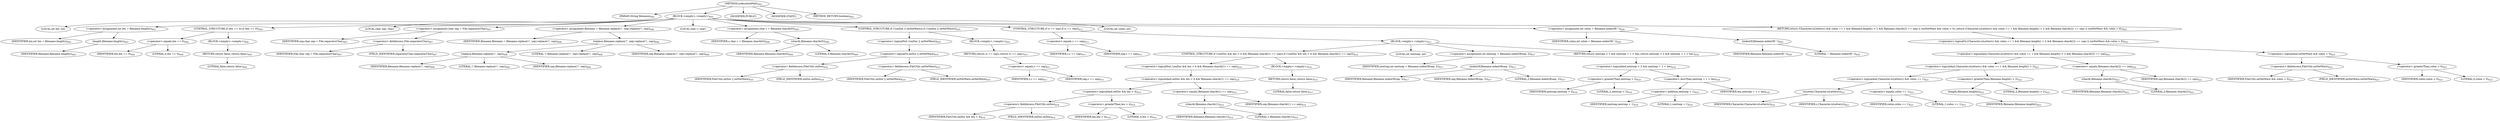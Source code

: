 digraph "isAbsolutePath" {  
"791" [label = <(METHOD,isAbsolutePath)<SUB>602</SUB>> ]
"792" [label = <(PARAM,String filename)<SUB>602</SUB>> ]
"793" [label = <(BLOCK,&lt;empty&gt;,&lt;empty&gt;)<SUB>602</SUB>> ]
"794" [label = <(LOCAL,int len: int)> ]
"795" [label = <(&lt;operator&gt;.assignment,int len = filename.length())<SUB>603</SUB>> ]
"796" [label = <(IDENTIFIER,len,int len = filename.length())<SUB>603</SUB>> ]
"797" [label = <(length,filename.length())<SUB>603</SUB>> ]
"798" [label = <(IDENTIFIER,filename,filename.length())<SUB>603</SUB>> ]
"799" [label = <(CONTROL_STRUCTURE,if (len == 0),if (len == 0))<SUB>604</SUB>> ]
"800" [label = <(&lt;operator&gt;.equals,len == 0)<SUB>604</SUB>> ]
"801" [label = <(IDENTIFIER,len,len == 0)<SUB>604</SUB>> ]
"802" [label = <(LITERAL,0,len == 0)<SUB>604</SUB>> ]
"803" [label = <(BLOCK,&lt;empty&gt;,&lt;empty&gt;)<SUB>604</SUB>> ]
"804" [label = <(RETURN,return false;,return false;)<SUB>605</SUB>> ]
"805" [label = <(LITERAL,false,return false;)<SUB>605</SUB>> ]
"806" [label = <(LOCAL,char sep: char)> ]
"807" [label = <(&lt;operator&gt;.assignment,char sep = File.separatorChar)<SUB>607</SUB>> ]
"808" [label = <(IDENTIFIER,sep,char sep = File.separatorChar)<SUB>607</SUB>> ]
"809" [label = <(&lt;operator&gt;.fieldAccess,File.separatorChar)<SUB>607</SUB>> ]
"810" [label = <(IDENTIFIER,File,char sep = File.separatorChar)<SUB>607</SUB>> ]
"811" [label = <(FIELD_IDENTIFIER,separatorChar,separatorChar)<SUB>607</SUB>> ]
"812" [label = <(&lt;operator&gt;.assignment,filename = filename.replace('/', sep).replace('\\', sep))<SUB>608</SUB>> ]
"813" [label = <(IDENTIFIER,filename,filename = filename.replace('/', sep).replace('\\', sep))<SUB>608</SUB>> ]
"814" [label = <(replace,filename.replace('/', sep).replace('\\', sep))<SUB>608</SUB>> ]
"815" [label = <(replace,filename.replace('/', sep))<SUB>608</SUB>> ]
"816" [label = <(IDENTIFIER,filename,filename.replace('/', sep))<SUB>608</SUB>> ]
"817" [label = <(LITERAL,'/',filename.replace('/', sep))<SUB>608</SUB>> ]
"818" [label = <(IDENTIFIER,sep,filename.replace('/', sep))<SUB>608</SUB>> ]
"819" [label = <(LITERAL,'\\',filename.replace('/', sep).replace('\\', sep))<SUB>608</SUB>> ]
"820" [label = <(IDENTIFIER,sep,filename.replace('/', sep).replace('\\', sep))<SUB>608</SUB>> ]
"821" [label = <(LOCAL,char c: char)> ]
"822" [label = <(&lt;operator&gt;.assignment,char c = filename.charAt(0))<SUB>609</SUB>> ]
"823" [label = <(IDENTIFIER,c,char c = filename.charAt(0))<SUB>609</SUB>> ]
"824" [label = <(charAt,filename.charAt(0))<SUB>609</SUB>> ]
"825" [label = <(IDENTIFIER,filename,filename.charAt(0))<SUB>609</SUB>> ]
"826" [label = <(LITERAL,0,filename.charAt(0))<SUB>609</SUB>> ]
"827" [label = <(CONTROL_STRUCTURE,if (!(onDos || onNetWare)),if (!(onDos || onNetWare)))<SUB>610</SUB>> ]
"828" [label = <(&lt;operator&gt;.logicalNot,!(onDos || onNetWare))<SUB>610</SUB>> ]
"829" [label = <(&lt;operator&gt;.logicalOr,onDos || onNetWare)<SUB>610</SUB>> ]
"830" [label = <(&lt;operator&gt;.fieldAccess,FileUtils.onDos)<SUB>610</SUB>> ]
"831" [label = <(IDENTIFIER,FileUtils,onDos || onNetWare)<SUB>610</SUB>> ]
"832" [label = <(FIELD_IDENTIFIER,onDos,onDos)<SUB>610</SUB>> ]
"833" [label = <(&lt;operator&gt;.fieldAccess,FileUtils.onNetWare)<SUB>610</SUB>> ]
"834" [label = <(IDENTIFIER,FileUtils,onDos || onNetWare)<SUB>610</SUB>> ]
"835" [label = <(FIELD_IDENTIFIER,onNetWare,onNetWare)<SUB>610</SUB>> ]
"836" [label = <(BLOCK,&lt;empty&gt;,&lt;empty&gt;)<SUB>610</SUB>> ]
"837" [label = <(RETURN,return (c == sep);,return (c == sep);)<SUB>611</SUB>> ]
"838" [label = <(&lt;operator&gt;.equals,c == sep)<SUB>611</SUB>> ]
"839" [label = <(IDENTIFIER,c,c == sep)<SUB>611</SUB>> ]
"840" [label = <(IDENTIFIER,sep,c == sep)<SUB>611</SUB>> ]
"841" [label = <(CONTROL_STRUCTURE,if (c == sep),if (c == sep))<SUB>613</SUB>> ]
"842" [label = <(&lt;operator&gt;.equals,c == sep)<SUB>613</SUB>> ]
"843" [label = <(IDENTIFIER,c,c == sep)<SUB>613</SUB>> ]
"844" [label = <(IDENTIFIER,sep,c == sep)<SUB>613</SUB>> ]
"845" [label = <(BLOCK,&lt;empty&gt;,&lt;empty&gt;)<SUB>613</SUB>> ]
"846" [label = <(CONTROL_STRUCTURE,if (!(onDos &amp;&amp; len &gt; 4 &amp;&amp; filename.charAt(1) == sep)),if (!(onDos &amp;&amp; len &gt; 4 &amp;&amp; filename.charAt(1) == sep)))<SUB>614</SUB>> ]
"847" [label = <(&lt;operator&gt;.logicalNot,!(onDos &amp;&amp; len &gt; 4 &amp;&amp; filename.charAt(1) == sep))<SUB>614</SUB>> ]
"848" [label = <(&lt;operator&gt;.logicalAnd,onDos &amp;&amp; len &gt; 4 &amp;&amp; filename.charAt(1) == sep)<SUB>614</SUB>> ]
"849" [label = <(&lt;operator&gt;.logicalAnd,onDos &amp;&amp; len &gt; 4)<SUB>614</SUB>> ]
"850" [label = <(&lt;operator&gt;.fieldAccess,FileUtils.onDos)<SUB>614</SUB>> ]
"851" [label = <(IDENTIFIER,FileUtils,onDos &amp;&amp; len &gt; 4)<SUB>614</SUB>> ]
"852" [label = <(FIELD_IDENTIFIER,onDos,onDos)<SUB>614</SUB>> ]
"853" [label = <(&lt;operator&gt;.greaterThan,len &gt; 4)<SUB>614</SUB>> ]
"854" [label = <(IDENTIFIER,len,len &gt; 4)<SUB>614</SUB>> ]
"855" [label = <(LITERAL,4,len &gt; 4)<SUB>614</SUB>> ]
"856" [label = <(&lt;operator&gt;.equals,filename.charAt(1) == sep)<SUB>614</SUB>> ]
"857" [label = <(charAt,filename.charAt(1))<SUB>614</SUB>> ]
"858" [label = <(IDENTIFIER,filename,filename.charAt(1))<SUB>614</SUB>> ]
"859" [label = <(LITERAL,1,filename.charAt(1))<SUB>614</SUB>> ]
"860" [label = <(IDENTIFIER,sep,filename.charAt(1) == sep)<SUB>614</SUB>> ]
"861" [label = <(BLOCK,&lt;empty&gt;,&lt;empty&gt;)<SUB>614</SUB>> ]
"862" [label = <(RETURN,return false;,return false;)<SUB>615</SUB>> ]
"863" [label = <(LITERAL,false,return false;)<SUB>615</SUB>> ]
"864" [label = <(LOCAL,int nextsep: int)> ]
"865" [label = <(&lt;operator&gt;.assignment,int nextsep = filename.indexOf(sep, 2))<SUB>617</SUB>> ]
"866" [label = <(IDENTIFIER,nextsep,int nextsep = filename.indexOf(sep, 2))<SUB>617</SUB>> ]
"867" [label = <(indexOf,filename.indexOf(sep, 2))<SUB>617</SUB>> ]
"868" [label = <(IDENTIFIER,filename,filename.indexOf(sep, 2))<SUB>617</SUB>> ]
"869" [label = <(IDENTIFIER,sep,filename.indexOf(sep, 2))<SUB>617</SUB>> ]
"870" [label = <(LITERAL,2,filename.indexOf(sep, 2))<SUB>617</SUB>> ]
"871" [label = <(RETURN,return nextsep &gt; 2 &amp;&amp; nextsep + 1 &lt; len;,return nextsep &gt; 2 &amp;&amp; nextsep + 1 &lt; len;)<SUB>618</SUB>> ]
"872" [label = <(&lt;operator&gt;.logicalAnd,nextsep &gt; 2 &amp;&amp; nextsep + 1 &lt; len)<SUB>618</SUB>> ]
"873" [label = <(&lt;operator&gt;.greaterThan,nextsep &gt; 2)<SUB>618</SUB>> ]
"874" [label = <(IDENTIFIER,nextsep,nextsep &gt; 2)<SUB>618</SUB>> ]
"875" [label = <(LITERAL,2,nextsep &gt; 2)<SUB>618</SUB>> ]
"876" [label = <(&lt;operator&gt;.lessThan,nextsep + 1 &lt; len)<SUB>618</SUB>> ]
"877" [label = <(&lt;operator&gt;.addition,nextsep + 1)<SUB>618</SUB>> ]
"878" [label = <(IDENTIFIER,nextsep,nextsep + 1)<SUB>618</SUB>> ]
"879" [label = <(LITERAL,1,nextsep + 1)<SUB>618</SUB>> ]
"880" [label = <(IDENTIFIER,len,nextsep + 1 &lt; len)<SUB>618</SUB>> ]
"881" [label = <(LOCAL,int colon: int)> ]
"882" [label = <(&lt;operator&gt;.assignment,int colon = filename.indexOf(':'))<SUB>620</SUB>> ]
"883" [label = <(IDENTIFIER,colon,int colon = filename.indexOf(':'))<SUB>620</SUB>> ]
"884" [label = <(indexOf,filename.indexOf(':'))<SUB>620</SUB>> ]
"885" [label = <(IDENTIFIER,filename,filename.indexOf(':'))<SUB>620</SUB>> ]
"886" [label = <(LITERAL,':',filename.indexOf(':'))<SUB>620</SUB>> ]
"887" [label = <(RETURN,return (Character.isLetter(c) &amp;&amp; colon == 1 &amp;&amp; filename.length() &gt; 2 &amp;&amp; filename.charAt(2) == sep) || (onNetWare &amp;&amp; colon &gt; 0);,return (Character.isLetter(c) &amp;&amp; colon == 1 &amp;&amp; filename.length() &gt; 2 &amp;&amp; filename.charAt(2) == sep) || (onNetWare &amp;&amp; colon &gt; 0);)<SUB>621</SUB>> ]
"888" [label = <(&lt;operator&gt;.logicalOr,(Character.isLetter(c) &amp;&amp; colon == 1 &amp;&amp; filename.length() &gt; 2 &amp;&amp; filename.charAt(2) == sep) || (onNetWare &amp;&amp; colon &gt; 0))<SUB>621</SUB>> ]
"889" [label = <(&lt;operator&gt;.logicalAnd,Character.isLetter(c) &amp;&amp; colon == 1 &amp;&amp; filename.length() &gt; 2 &amp;&amp; filename.charAt(2) == sep)<SUB>621</SUB>> ]
"890" [label = <(&lt;operator&gt;.logicalAnd,Character.isLetter(c) &amp;&amp; colon == 1 &amp;&amp; filename.length() &gt; 2)<SUB>621</SUB>> ]
"891" [label = <(&lt;operator&gt;.logicalAnd,Character.isLetter(c) &amp;&amp; colon == 1)<SUB>621</SUB>> ]
"892" [label = <(isLetter,Character.isLetter(c))<SUB>621</SUB>> ]
"893" [label = <(IDENTIFIER,Character,Character.isLetter(c))<SUB>621</SUB>> ]
"894" [label = <(IDENTIFIER,c,Character.isLetter(c))<SUB>621</SUB>> ]
"895" [label = <(&lt;operator&gt;.equals,colon == 1)<SUB>621</SUB>> ]
"896" [label = <(IDENTIFIER,colon,colon == 1)<SUB>621</SUB>> ]
"897" [label = <(LITERAL,1,colon == 1)<SUB>621</SUB>> ]
"898" [label = <(&lt;operator&gt;.greaterThan,filename.length() &gt; 2)<SUB>622</SUB>> ]
"899" [label = <(length,filename.length())<SUB>622</SUB>> ]
"900" [label = <(IDENTIFIER,filename,filename.length())<SUB>622</SUB>> ]
"901" [label = <(LITERAL,2,filename.length() &gt; 2)<SUB>622</SUB>> ]
"902" [label = <(&lt;operator&gt;.equals,filename.charAt(2) == sep)<SUB>622</SUB>> ]
"903" [label = <(charAt,filename.charAt(2))<SUB>622</SUB>> ]
"904" [label = <(IDENTIFIER,filename,filename.charAt(2))<SUB>622</SUB>> ]
"905" [label = <(LITERAL,2,filename.charAt(2))<SUB>622</SUB>> ]
"906" [label = <(IDENTIFIER,sep,filename.charAt(2) == sep)<SUB>622</SUB>> ]
"907" [label = <(&lt;operator&gt;.logicalAnd,onNetWare &amp;&amp; colon &gt; 0)<SUB>623</SUB>> ]
"908" [label = <(&lt;operator&gt;.fieldAccess,FileUtils.onNetWare)<SUB>623</SUB>> ]
"909" [label = <(IDENTIFIER,FileUtils,onNetWare &amp;&amp; colon &gt; 0)<SUB>623</SUB>> ]
"910" [label = <(FIELD_IDENTIFIER,onNetWare,onNetWare)<SUB>623</SUB>> ]
"911" [label = <(&lt;operator&gt;.greaterThan,colon &gt; 0)<SUB>623</SUB>> ]
"912" [label = <(IDENTIFIER,colon,colon &gt; 0)<SUB>623</SUB>> ]
"913" [label = <(LITERAL,0,colon &gt; 0)<SUB>623</SUB>> ]
"914" [label = <(MODIFIER,PUBLIC)> ]
"915" [label = <(MODIFIER,STATIC)> ]
"916" [label = <(METHOD_RETURN,boolean)<SUB>602</SUB>> ]
  "791" -> "792" 
  "791" -> "793" 
  "791" -> "914" 
  "791" -> "915" 
  "791" -> "916" 
  "793" -> "794" 
  "793" -> "795" 
  "793" -> "799" 
  "793" -> "806" 
  "793" -> "807" 
  "793" -> "812" 
  "793" -> "821" 
  "793" -> "822" 
  "793" -> "827" 
  "793" -> "841" 
  "793" -> "881" 
  "793" -> "882" 
  "793" -> "887" 
  "795" -> "796" 
  "795" -> "797" 
  "797" -> "798" 
  "799" -> "800" 
  "799" -> "803" 
  "800" -> "801" 
  "800" -> "802" 
  "803" -> "804" 
  "804" -> "805" 
  "807" -> "808" 
  "807" -> "809" 
  "809" -> "810" 
  "809" -> "811" 
  "812" -> "813" 
  "812" -> "814" 
  "814" -> "815" 
  "814" -> "819" 
  "814" -> "820" 
  "815" -> "816" 
  "815" -> "817" 
  "815" -> "818" 
  "822" -> "823" 
  "822" -> "824" 
  "824" -> "825" 
  "824" -> "826" 
  "827" -> "828" 
  "827" -> "836" 
  "828" -> "829" 
  "829" -> "830" 
  "829" -> "833" 
  "830" -> "831" 
  "830" -> "832" 
  "833" -> "834" 
  "833" -> "835" 
  "836" -> "837" 
  "837" -> "838" 
  "838" -> "839" 
  "838" -> "840" 
  "841" -> "842" 
  "841" -> "845" 
  "842" -> "843" 
  "842" -> "844" 
  "845" -> "846" 
  "845" -> "864" 
  "845" -> "865" 
  "845" -> "871" 
  "846" -> "847" 
  "846" -> "861" 
  "847" -> "848" 
  "848" -> "849" 
  "848" -> "856" 
  "849" -> "850" 
  "849" -> "853" 
  "850" -> "851" 
  "850" -> "852" 
  "853" -> "854" 
  "853" -> "855" 
  "856" -> "857" 
  "856" -> "860" 
  "857" -> "858" 
  "857" -> "859" 
  "861" -> "862" 
  "862" -> "863" 
  "865" -> "866" 
  "865" -> "867" 
  "867" -> "868" 
  "867" -> "869" 
  "867" -> "870" 
  "871" -> "872" 
  "872" -> "873" 
  "872" -> "876" 
  "873" -> "874" 
  "873" -> "875" 
  "876" -> "877" 
  "876" -> "880" 
  "877" -> "878" 
  "877" -> "879" 
  "882" -> "883" 
  "882" -> "884" 
  "884" -> "885" 
  "884" -> "886" 
  "887" -> "888" 
  "888" -> "889" 
  "888" -> "907" 
  "889" -> "890" 
  "889" -> "902" 
  "890" -> "891" 
  "890" -> "898" 
  "891" -> "892" 
  "891" -> "895" 
  "892" -> "893" 
  "892" -> "894" 
  "895" -> "896" 
  "895" -> "897" 
  "898" -> "899" 
  "898" -> "901" 
  "899" -> "900" 
  "902" -> "903" 
  "902" -> "906" 
  "903" -> "904" 
  "903" -> "905" 
  "907" -> "908" 
  "907" -> "911" 
  "908" -> "909" 
  "908" -> "910" 
  "911" -> "912" 
  "911" -> "913" 
}
